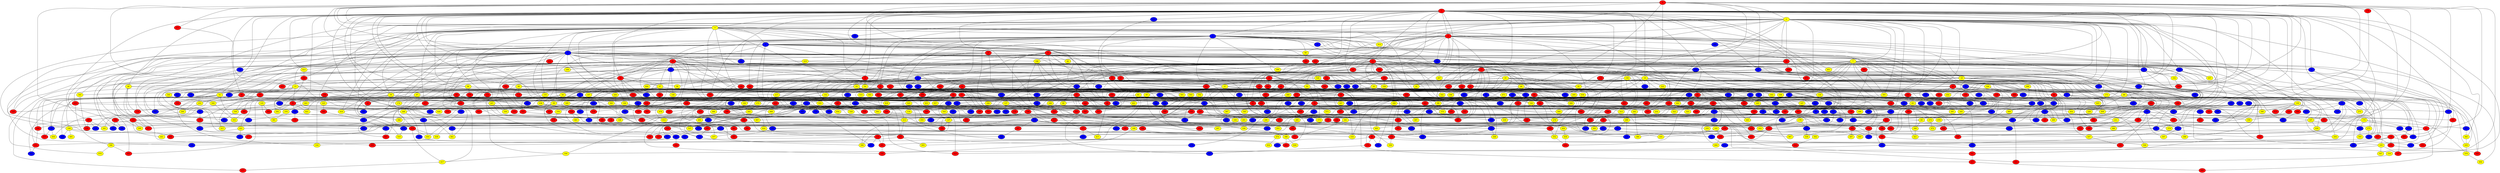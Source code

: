graph {
0 [style = filled fillcolor = red];
1 [style = filled fillcolor = red];
2 [style = filled fillcolor = yellow];
3 [style = filled fillcolor = yellow];
4 [style = filled fillcolor = blue];
5 [style = filled fillcolor = blue];
6 [style = filled fillcolor = red];
7 [style = filled fillcolor = yellow];
8 [style = filled fillcolor = blue];
9 [style = filled fillcolor = red];
10 [style = filled fillcolor = red];
11 [style = filled fillcolor = red];
12 [style = filled fillcolor = red];
13 [style = filled fillcolor = red];
14 [style = filled fillcolor = blue];
15 [style = filled fillcolor = yellow];
16 [style = filled fillcolor = yellow];
17 [style = filled fillcolor = red];
18 [style = filled fillcolor = yellow];
19 [style = filled fillcolor = blue];
20 [style = filled fillcolor = red];
21 [style = filled fillcolor = yellow];
22 [style = filled fillcolor = yellow];
23 [style = filled fillcolor = yellow];
24 [style = filled fillcolor = blue];
25 [style = filled fillcolor = blue];
26 [style = filled fillcolor = red];
27 [style = filled fillcolor = yellow];
28 [style = filled fillcolor = blue];
29 [style = filled fillcolor = red];
30 [style = filled fillcolor = blue];
31 [style = filled fillcolor = yellow];
32 [style = filled fillcolor = red];
33 [style = filled fillcolor = red];
34 [style = filled fillcolor = blue];
35 [style = filled fillcolor = yellow];
36 [style = filled fillcolor = yellow];
37 [style = filled fillcolor = yellow];
38 [style = filled fillcolor = red];
39 [style = filled fillcolor = red];
40 [style = filled fillcolor = yellow];
41 [style = filled fillcolor = blue];
42 [style = filled fillcolor = red];
43 [style = filled fillcolor = red];
44 [style = filled fillcolor = yellow];
45 [style = filled fillcolor = red];
46 [style = filled fillcolor = yellow];
47 [style = filled fillcolor = yellow];
48 [style = filled fillcolor = yellow];
49 [style = filled fillcolor = red];
50 [style = filled fillcolor = red];
51 [style = filled fillcolor = red];
52 [style = filled fillcolor = yellow];
53 [style = filled fillcolor = yellow];
54 [style = filled fillcolor = yellow];
55 [style = filled fillcolor = red];
56 [style = filled fillcolor = red];
57 [style = filled fillcolor = red];
58 [style = filled fillcolor = yellow];
59 [style = filled fillcolor = yellow];
60 [style = filled fillcolor = red];
61 [style = filled fillcolor = blue];
62 [style = filled fillcolor = blue];
63 [style = filled fillcolor = yellow];
64 [style = filled fillcolor = blue];
65 [style = filled fillcolor = red];
66 [style = filled fillcolor = yellow];
67 [style = filled fillcolor = blue];
68 [style = filled fillcolor = blue];
69 [style = filled fillcolor = blue];
70 [style = filled fillcolor = red];
71 [style = filled fillcolor = blue];
72 [style = filled fillcolor = blue];
73 [style = filled fillcolor = blue];
74 [style = filled fillcolor = blue];
75 [style = filled fillcolor = red];
76 [style = filled fillcolor = blue];
77 [style = filled fillcolor = red];
78 [style = filled fillcolor = red];
79 [style = filled fillcolor = blue];
80 [style = filled fillcolor = blue];
81 [style = filled fillcolor = yellow];
82 [style = filled fillcolor = blue];
83 [style = filled fillcolor = yellow];
84 [style = filled fillcolor = red];
85 [style = filled fillcolor = red];
86 [style = filled fillcolor = red];
87 [style = filled fillcolor = red];
88 [style = filled fillcolor = red];
89 [style = filled fillcolor = yellow];
90 [style = filled fillcolor = yellow];
91 [style = filled fillcolor = red];
92 [style = filled fillcolor = red];
93 [style = filled fillcolor = blue];
94 [style = filled fillcolor = blue];
95 [style = filled fillcolor = blue];
96 [style = filled fillcolor = yellow];
97 [style = filled fillcolor = yellow];
98 [style = filled fillcolor = yellow];
99 [style = filled fillcolor = yellow];
100 [style = filled fillcolor = blue];
101 [style = filled fillcolor = blue];
102 [style = filled fillcolor = red];
103 [style = filled fillcolor = blue];
104 [style = filled fillcolor = red];
105 [style = filled fillcolor = yellow];
106 [style = filled fillcolor = yellow];
107 [style = filled fillcolor = blue];
108 [style = filled fillcolor = red];
109 [style = filled fillcolor = blue];
110 [style = filled fillcolor = blue];
111 [style = filled fillcolor = blue];
112 [style = filled fillcolor = red];
113 [style = filled fillcolor = red];
114 [style = filled fillcolor = red];
115 [style = filled fillcolor = red];
116 [style = filled fillcolor = blue];
117 [style = filled fillcolor = blue];
118 [style = filled fillcolor = red];
119 [style = filled fillcolor = yellow];
120 [style = filled fillcolor = red];
121 [style = filled fillcolor = blue];
122 [style = filled fillcolor = blue];
123 [style = filled fillcolor = red];
124 [style = filled fillcolor = yellow];
125 [style = filled fillcolor = yellow];
126 [style = filled fillcolor = blue];
127 [style = filled fillcolor = yellow];
128 [style = filled fillcolor = blue];
129 [style = filled fillcolor = blue];
130 [style = filled fillcolor = yellow];
131 [style = filled fillcolor = blue];
132 [style = filled fillcolor = blue];
133 [style = filled fillcolor = red];
134 [style = filled fillcolor = blue];
135 [style = filled fillcolor = blue];
136 [style = filled fillcolor = red];
137 [style = filled fillcolor = yellow];
138 [style = filled fillcolor = red];
139 [style = filled fillcolor = red];
140 [style = filled fillcolor = yellow];
141 [style = filled fillcolor = red];
142 [style = filled fillcolor = yellow];
143 [style = filled fillcolor = blue];
144 [style = filled fillcolor = blue];
145 [style = filled fillcolor = blue];
146 [style = filled fillcolor = red];
147 [style = filled fillcolor = yellow];
148 [style = filled fillcolor = yellow];
149 [style = filled fillcolor = yellow];
150 [style = filled fillcolor = blue];
151 [style = filled fillcolor = blue];
152 [style = filled fillcolor = yellow];
153 [style = filled fillcolor = red];
154 [style = filled fillcolor = red];
155 [style = filled fillcolor = yellow];
156 [style = filled fillcolor = red];
157 [style = filled fillcolor = red];
158 [style = filled fillcolor = yellow];
159 [style = filled fillcolor = blue];
160 [style = filled fillcolor = red];
161 [style = filled fillcolor = red];
162 [style = filled fillcolor = blue];
163 [style = filled fillcolor = red];
164 [style = filled fillcolor = yellow];
165 [style = filled fillcolor = yellow];
166 [style = filled fillcolor = red];
167 [style = filled fillcolor = red];
168 [style = filled fillcolor = red];
169 [style = filled fillcolor = yellow];
170 [style = filled fillcolor = red];
171 [style = filled fillcolor = yellow];
172 [style = filled fillcolor = yellow];
173 [style = filled fillcolor = yellow];
174 [style = filled fillcolor = yellow];
175 [style = filled fillcolor = blue];
176 [style = filled fillcolor = red];
177 [style = filled fillcolor = red];
178 [style = filled fillcolor = red];
179 [style = filled fillcolor = yellow];
180 [style = filled fillcolor = red];
181 [style = filled fillcolor = red];
182 [style = filled fillcolor = blue];
183 [style = filled fillcolor = blue];
184 [style = filled fillcolor = yellow];
185 [style = filled fillcolor = red];
186 [style = filled fillcolor = yellow];
187 [style = filled fillcolor = yellow];
188 [style = filled fillcolor = red];
189 [style = filled fillcolor = red];
190 [style = filled fillcolor = blue];
191 [style = filled fillcolor = blue];
192 [style = filled fillcolor = yellow];
193 [style = filled fillcolor = yellow];
194 [style = filled fillcolor = blue];
195 [style = filled fillcolor = blue];
196 [style = filled fillcolor = red];
197 [style = filled fillcolor = yellow];
198 [style = filled fillcolor = red];
199 [style = filled fillcolor = blue];
200 [style = filled fillcolor = red];
201 [style = filled fillcolor = red];
202 [style = filled fillcolor = yellow];
203 [style = filled fillcolor = red];
204 [style = filled fillcolor = blue];
205 [style = filled fillcolor = yellow];
206 [style = filled fillcolor = blue];
207 [style = filled fillcolor = yellow];
208 [style = filled fillcolor = red];
209 [style = filled fillcolor = red];
210 [style = filled fillcolor = blue];
211 [style = filled fillcolor = yellow];
212 [style = filled fillcolor = yellow];
213 [style = filled fillcolor = blue];
214 [style = filled fillcolor = red];
215 [style = filled fillcolor = red];
216 [style = filled fillcolor = blue];
217 [style = filled fillcolor = yellow];
218 [style = filled fillcolor = red];
219 [style = filled fillcolor = blue];
220 [style = filled fillcolor = blue];
221 [style = filled fillcolor = yellow];
222 [style = filled fillcolor = red];
223 [style = filled fillcolor = blue];
224 [style = filled fillcolor = red];
225 [style = filled fillcolor = blue];
226 [style = filled fillcolor = red];
227 [style = filled fillcolor = blue];
228 [style = filled fillcolor = yellow];
229 [style = filled fillcolor = red];
230 [style = filled fillcolor = red];
231 [style = filled fillcolor = red];
232 [style = filled fillcolor = yellow];
233 [style = filled fillcolor = blue];
234 [style = filled fillcolor = red];
235 [style = filled fillcolor = red];
236 [style = filled fillcolor = yellow];
237 [style = filled fillcolor = red];
238 [style = filled fillcolor = yellow];
239 [style = filled fillcolor = red];
240 [style = filled fillcolor = blue];
241 [style = filled fillcolor = blue];
242 [style = filled fillcolor = yellow];
243 [style = filled fillcolor = yellow];
244 [style = filled fillcolor = blue];
245 [style = filled fillcolor = yellow];
246 [style = filled fillcolor = yellow];
247 [style = filled fillcolor = blue];
248 [style = filled fillcolor = red];
249 [style = filled fillcolor = red];
250 [style = filled fillcolor = yellow];
251 [style = filled fillcolor = red];
252 [style = filled fillcolor = red];
253 [style = filled fillcolor = yellow];
254 [style = filled fillcolor = yellow];
255 [style = filled fillcolor = blue];
256 [style = filled fillcolor = red];
257 [style = filled fillcolor = red];
258 [style = filled fillcolor = blue];
259 [style = filled fillcolor = blue];
260 [style = filled fillcolor = yellow];
261 [style = filled fillcolor = red];
262 [style = filled fillcolor = red];
263 [style = filled fillcolor = yellow];
264 [style = filled fillcolor = yellow];
265 [style = filled fillcolor = red];
266 [style = filled fillcolor = yellow];
267 [style = filled fillcolor = yellow];
268 [style = filled fillcolor = red];
269 [style = filled fillcolor = red];
270 [style = filled fillcolor = red];
271 [style = filled fillcolor = red];
272 [style = filled fillcolor = yellow];
273 [style = filled fillcolor = yellow];
274 [style = filled fillcolor = yellow];
275 [style = filled fillcolor = yellow];
276 [style = filled fillcolor = red];
277 [style = filled fillcolor = red];
278 [style = filled fillcolor = red];
279 [style = filled fillcolor = yellow];
280 [style = filled fillcolor = yellow];
281 [style = filled fillcolor = red];
282 [style = filled fillcolor = yellow];
283 [style = filled fillcolor = blue];
284 [style = filled fillcolor = blue];
285 [style = filled fillcolor = yellow];
286 [style = filled fillcolor = red];
287 [style = filled fillcolor = red];
288 [style = filled fillcolor = yellow];
289 [style = filled fillcolor = yellow];
290 [style = filled fillcolor = blue];
291 [style = filled fillcolor = yellow];
292 [style = filled fillcolor = yellow];
293 [style = filled fillcolor = blue];
294 [style = filled fillcolor = red];
295 [style = filled fillcolor = red];
296 [style = filled fillcolor = yellow];
297 [style = filled fillcolor = yellow];
298 [style = filled fillcolor = red];
299 [style = filled fillcolor = red];
300 [style = filled fillcolor = red];
301 [style = filled fillcolor = yellow];
302 [style = filled fillcolor = red];
303 [style = filled fillcolor = yellow];
304 [style = filled fillcolor = red];
305 [style = filled fillcolor = red];
306 [style = filled fillcolor = yellow];
307 [style = filled fillcolor = blue];
308 [style = filled fillcolor = yellow];
309 [style = filled fillcolor = blue];
310 [style = filled fillcolor = blue];
311 [style = filled fillcolor = blue];
312 [style = filled fillcolor = blue];
313 [style = filled fillcolor = yellow];
314 [style = filled fillcolor = blue];
315 [style = filled fillcolor = red];
316 [style = filled fillcolor = yellow];
317 [style = filled fillcolor = yellow];
318 [style = filled fillcolor = red];
319 [style = filled fillcolor = blue];
320 [style = filled fillcolor = red];
321 [style = filled fillcolor = blue];
322 [style = filled fillcolor = red];
323 [style = filled fillcolor = yellow];
324 [style = filled fillcolor = blue];
325 [style = filled fillcolor = yellow];
326 [style = filled fillcolor = red];
327 [style = filled fillcolor = red];
328 [style = filled fillcolor = red];
329 [style = filled fillcolor = red];
330 [style = filled fillcolor = yellow];
331 [style = filled fillcolor = red];
332 [style = filled fillcolor = yellow];
333 [style = filled fillcolor = yellow];
334 [style = filled fillcolor = red];
335 [style = filled fillcolor = yellow];
336 [style = filled fillcolor = yellow];
337 [style = filled fillcolor = red];
338 [style = filled fillcolor = red];
339 [style = filled fillcolor = blue];
340 [style = filled fillcolor = red];
341 [style = filled fillcolor = yellow];
342 [style = filled fillcolor = yellow];
343 [style = filled fillcolor = red];
344 [style = filled fillcolor = red];
345 [style = filled fillcolor = yellow];
346 [style = filled fillcolor = red];
347 [style = filled fillcolor = blue];
348 [style = filled fillcolor = yellow];
349 [style = filled fillcolor = red];
350 [style = filled fillcolor = red];
351 [style = filled fillcolor = blue];
352 [style = filled fillcolor = yellow];
353 [style = filled fillcolor = blue];
354 [style = filled fillcolor = red];
355 [style = filled fillcolor = blue];
356 [style = filled fillcolor = blue];
357 [style = filled fillcolor = yellow];
358 [style = filled fillcolor = yellow];
359 [style = filled fillcolor = yellow];
360 [style = filled fillcolor = yellow];
361 [style = filled fillcolor = yellow];
362 [style = filled fillcolor = red];
363 [style = filled fillcolor = blue];
364 [style = filled fillcolor = red];
365 [style = filled fillcolor = yellow];
366 [style = filled fillcolor = red];
367 [style = filled fillcolor = yellow];
368 [style = filled fillcolor = yellow];
369 [style = filled fillcolor = red];
370 [style = filled fillcolor = red];
371 [style = filled fillcolor = red];
372 [style = filled fillcolor = yellow];
373 [style = filled fillcolor = blue];
374 [style = filled fillcolor = red];
375 [style = filled fillcolor = red];
376 [style = filled fillcolor = yellow];
377 [style = filled fillcolor = red];
378 [style = filled fillcolor = yellow];
379 [style = filled fillcolor = red];
380 [style = filled fillcolor = yellow];
381 [style = filled fillcolor = yellow];
382 [style = filled fillcolor = red];
383 [style = filled fillcolor = yellow];
384 [style = filled fillcolor = red];
385 [style = filled fillcolor = red];
386 [style = filled fillcolor = yellow];
387 [style = filled fillcolor = red];
388 [style = filled fillcolor = red];
389 [style = filled fillcolor = blue];
390 [style = filled fillcolor = yellow];
391 [style = filled fillcolor = red];
392 [style = filled fillcolor = blue];
393 [style = filled fillcolor = red];
394 [style = filled fillcolor = yellow];
395 [style = filled fillcolor = blue];
396 [style = filled fillcolor = yellow];
397 [style = filled fillcolor = yellow];
398 [style = filled fillcolor = yellow];
399 [style = filled fillcolor = red];
400 [style = filled fillcolor = blue];
401 [style = filled fillcolor = blue];
402 [style = filled fillcolor = yellow];
403 [style = filled fillcolor = blue];
404 [style = filled fillcolor = yellow];
405 [style = filled fillcolor = blue];
406 [style = filled fillcolor = blue];
407 [style = filled fillcolor = blue];
408 [style = filled fillcolor = red];
409 [style = filled fillcolor = red];
410 [style = filled fillcolor = red];
411 [style = filled fillcolor = red];
412 [style = filled fillcolor = blue];
413 [style = filled fillcolor = yellow];
414 [style = filled fillcolor = blue];
415 [style = filled fillcolor = red];
416 [style = filled fillcolor = yellow];
417 [style = filled fillcolor = yellow];
418 [style = filled fillcolor = red];
419 [style = filled fillcolor = yellow];
420 [style = filled fillcolor = red];
421 [style = filled fillcolor = yellow];
422 [style = filled fillcolor = yellow];
423 [style = filled fillcolor = blue];
424 [style = filled fillcolor = blue];
425 [style = filled fillcolor = blue];
426 [style = filled fillcolor = yellow];
427 [style = filled fillcolor = blue];
428 [style = filled fillcolor = blue];
429 [style = filled fillcolor = red];
430 [style = filled fillcolor = yellow];
431 [style = filled fillcolor = yellow];
432 [style = filled fillcolor = yellow];
433 [style = filled fillcolor = red];
434 [style = filled fillcolor = red];
435 [style = filled fillcolor = yellow];
436 [style = filled fillcolor = yellow];
437 [style = filled fillcolor = yellow];
438 [style = filled fillcolor = red];
439 [style = filled fillcolor = yellow];
440 [style = filled fillcolor = blue];
441 [style = filled fillcolor = yellow];
442 [style = filled fillcolor = blue];
443 [style = filled fillcolor = blue];
444 [style = filled fillcolor = blue];
445 [style = filled fillcolor = blue];
446 [style = filled fillcolor = red];
447 [style = filled fillcolor = yellow];
448 [style = filled fillcolor = yellow];
449 [style = filled fillcolor = red];
450 [style = filled fillcolor = yellow];
451 [style = filled fillcolor = blue];
452 [style = filled fillcolor = red];
453 [style = filled fillcolor = red];
454 [style = filled fillcolor = yellow];
455 [style = filled fillcolor = red];
456 [style = filled fillcolor = blue];
457 [style = filled fillcolor = yellow];
458 [style = filled fillcolor = blue];
459 [style = filled fillcolor = red];
460 [style = filled fillcolor = blue];
461 [style = filled fillcolor = red];
462 [style = filled fillcolor = blue];
463 [style = filled fillcolor = red];
464 [style = filled fillcolor = blue];
465 [style = filled fillcolor = red];
466 [style = filled fillcolor = blue];
467 [style = filled fillcolor = yellow];
468 [style = filled fillcolor = red];
469 [style = filled fillcolor = blue];
470 [style = filled fillcolor = blue];
471 [style = filled fillcolor = yellow];
472 [style = filled fillcolor = yellow];
473 [style = filled fillcolor = blue];
474 [style = filled fillcolor = yellow];
475 [style = filled fillcolor = blue];
476 [style = filled fillcolor = yellow];
477 [style = filled fillcolor = yellow];
478 [style = filled fillcolor = yellow];
479 [style = filled fillcolor = blue];
480 [style = filled fillcolor = yellow];
481 [style = filled fillcolor = blue];
482 [style = filled fillcolor = red];
483 [style = filled fillcolor = red];
484 [style = filled fillcolor = red];
485 [style = filled fillcolor = red];
486 [style = filled fillcolor = yellow];
487 [style = filled fillcolor = yellow];
488 [style = filled fillcolor = blue];
489 [style = filled fillcolor = red];
490 [style = filled fillcolor = yellow];
491 [style = filled fillcolor = yellow];
492 [style = filled fillcolor = blue];
493 [style = filled fillcolor = yellow];
494 [style = filled fillcolor = blue];
495 [style = filled fillcolor = yellow];
496 [style = filled fillcolor = blue];
497 [style = filled fillcolor = red];
498 [style = filled fillcolor = blue];
499 [style = filled fillcolor = blue];
500 [style = filled fillcolor = yellow];
501 [style = filled fillcolor = yellow];
502 [style = filled fillcolor = yellow];
503 [style = filled fillcolor = yellow];
504 [style = filled fillcolor = yellow];
505 [style = filled fillcolor = red];
506 [style = filled fillcolor = yellow];
507 [style = filled fillcolor = yellow];
508 [style = filled fillcolor = blue];
509 [style = filled fillcolor = red];
510 [style = filled fillcolor = yellow];
511 [style = filled fillcolor = blue];
512 [style = filled fillcolor = blue];
513 [style = filled fillcolor = blue];
514 [style = filled fillcolor = blue];
515 [style = filled fillcolor = yellow];
516 [style = filled fillcolor = yellow];
517 [style = filled fillcolor = red];
518 [style = filled fillcolor = blue];
519 [style = filled fillcolor = red];
520 [style = filled fillcolor = red];
521 [style = filled fillcolor = blue];
522 [style = filled fillcolor = yellow];
523 [style = filled fillcolor = yellow];
524 [style = filled fillcolor = blue];
525 [style = filled fillcolor = yellow];
526 [style = filled fillcolor = red];
527 [style = filled fillcolor = yellow];
528 [style = filled fillcolor = yellow];
529 [style = filled fillcolor = yellow];
530 [style = filled fillcolor = blue];
531 [style = filled fillcolor = red];
532 [style = filled fillcolor = red];
533 [style = filled fillcolor = red];
534 [style = filled fillcolor = yellow];
535 [style = filled fillcolor = blue];
536 [style = filled fillcolor = yellow];
537 [style = filled fillcolor = red];
538 [style = filled fillcolor = red];
539 [style = filled fillcolor = yellow];
540 [style = filled fillcolor = blue];
541 [style = filled fillcolor = red];
542 [style = filled fillcolor = red];
543 [style = filled fillcolor = yellow];
544 [style = filled fillcolor = blue];
545 [style = filled fillcolor = red];
546 [style = filled fillcolor = blue];
547 [style = filled fillcolor = yellow];
548 [style = filled fillcolor = yellow];
549 [style = filled fillcolor = blue];
550 [style = filled fillcolor = red];
551 [style = filled fillcolor = blue];
552 [style = filled fillcolor = yellow];
553 [style = filled fillcolor = yellow];
554 [style = filled fillcolor = blue];
555 [style = filled fillcolor = yellow];
556 [style = filled fillcolor = yellow];
557 [style = filled fillcolor = yellow];
558 [style = filled fillcolor = red];
559 [style = filled fillcolor = yellow];
560 [style = filled fillcolor = blue];
561 [style = filled fillcolor = blue];
562 [style = filled fillcolor = blue];
563 [style = filled fillcolor = blue];
564 [style = filled fillcolor = blue];
565 [style = filled fillcolor = red];
566 [style = filled fillcolor = yellow];
567 [style = filled fillcolor = red];
568 [style = filled fillcolor = blue];
569 [style = filled fillcolor = red];
570 [style = filled fillcolor = blue];
571 [style = filled fillcolor = yellow];
572 [style = filled fillcolor = red];
573 [style = filled fillcolor = red];
574 [style = filled fillcolor = blue];
575 [style = filled fillcolor = yellow];
576 [style = filled fillcolor = red];
577 [style = filled fillcolor = red];
578 [style = filled fillcolor = blue];
579 [style = filled fillcolor = red];
580 [style = filled fillcolor = blue];
581 [style = filled fillcolor = blue];
582 [style = filled fillcolor = red];
583 [style = filled fillcolor = yellow];
584 [style = filled fillcolor = blue];
585 [style = filled fillcolor = yellow];
586 [style = filled fillcolor = yellow];
587 [style = filled fillcolor = blue];
588 [style = filled fillcolor = red];
589 [style = filled fillcolor = yellow];
590 [style = filled fillcolor = yellow];
591 [style = filled fillcolor = blue];
592 [style = filled fillcolor = red];
593 [style = filled fillcolor = blue];
594 [style = filled fillcolor = blue];
595 [style = filled fillcolor = yellow];
596 [style = filled fillcolor = blue];
597 [style = filled fillcolor = blue];
598 [style = filled fillcolor = red];
599 [style = filled fillcolor = blue];
600 [style = filled fillcolor = blue];
601 [style = filled fillcolor = yellow];
602 [style = filled fillcolor = red];
603 [style = filled fillcolor = blue];
604 [style = filled fillcolor = yellow];
605 [style = filled fillcolor = yellow];
606 [style = filled fillcolor = red];
607 [style = filled fillcolor = blue];
608 [style = filled fillcolor = red];
609 [style = filled fillcolor = yellow];
610 [style = filled fillcolor = red];
611 [style = filled fillcolor = red];
612 [style = filled fillcolor = yellow];
613 [style = filled fillcolor = blue];
614 [style = filled fillcolor = yellow];
615 [style = filled fillcolor = red];
616 [style = filled fillcolor = blue];
617 [style = filled fillcolor = yellow];
618 [style = filled fillcolor = yellow];
619 [style = filled fillcolor = blue];
620 [style = filled fillcolor = red];
621 [style = filled fillcolor = yellow];
622 [style = filled fillcolor = blue];
623 [style = filled fillcolor = red];
624 [style = filled fillcolor = yellow];
625 [style = filled fillcolor = yellow];
626 [style = filled fillcolor = yellow];
627 [style = filled fillcolor = red];
628 [style = filled fillcolor = yellow];
629 [style = filled fillcolor = blue];
630 [style = filled fillcolor = blue];
631 [style = filled fillcolor = yellow];
632 [style = filled fillcolor = yellow];
633 [style = filled fillcolor = red];
634 [style = filled fillcolor = yellow];
635 [style = filled fillcolor = blue];
636 [style = filled fillcolor = blue];
637 [style = filled fillcolor = red];
638 [style = filled fillcolor = yellow];
639 [style = filled fillcolor = blue];
640 [style = filled fillcolor = red];
641 [style = filled fillcolor = yellow];
642 [style = filled fillcolor = red];
643 [style = filled fillcolor = red];
644 [style = filled fillcolor = yellow];
645 [style = filled fillcolor = yellow];
646 [style = filled fillcolor = red];
647 [style = filled fillcolor = red];
648 [style = filled fillcolor = red];
649 [style = filled fillcolor = red];
650 [style = filled fillcolor = yellow];
651 [style = filled fillcolor = yellow];
652 [style = filled fillcolor = blue];
653 [style = filled fillcolor = blue];
654 [style = filled fillcolor = yellow];
655 [style = filled fillcolor = yellow];
656 [style = filled fillcolor = yellow];
657 [style = filled fillcolor = blue];
658 [style = filled fillcolor = red];
659 [style = filled fillcolor = red];
660 [style = filled fillcolor = blue];
661 [style = filled fillcolor = yellow];
662 [style = filled fillcolor = red];
663 [style = filled fillcolor = red];
664 [style = filled fillcolor = red];
665 [style = filled fillcolor = blue];
666 [style = filled fillcolor = yellow];
667 [style = filled fillcolor = red];
668 [style = filled fillcolor = red];
669 [style = filled fillcolor = blue];
670 [style = filled fillcolor = red];
671 [style = filled fillcolor = red];
672 [style = filled fillcolor = blue];
673 [style = filled fillcolor = red];
674 [style = filled fillcolor = yellow];
675 [style = filled fillcolor = blue];
676 [style = filled fillcolor = blue];
677 [style = filled fillcolor = red];
678 [style = filled fillcolor = yellow];
679 [style = filled fillcolor = blue];
680 [style = filled fillcolor = red];
681 [style = filled fillcolor = yellow];
682 [style = filled fillcolor = blue];
683 [style = filled fillcolor = red];
684 [style = filled fillcolor = blue];
685 [style = filled fillcolor = blue];
686 [style = filled fillcolor = blue];
687 [style = filled fillcolor = yellow];
688 [style = filled fillcolor = red];
689 [style = filled fillcolor = red];
690 [style = filled fillcolor = blue];
691 [style = filled fillcolor = red];
692 [style = filled fillcolor = red];
693 [style = filled fillcolor = blue];
694 [style = filled fillcolor = yellow];
695 [style = filled fillcolor = red];
696 [style = filled fillcolor = blue];
0 -- 14;
0 -- 15;
0 -- 35;
0 -- 46;
0 -- 80;
0 -- 88;
0 -- 91;
0 -- 111;
0 -- 116;
0 -- 122;
0 -- 178;
0 -- 240;
0 -- 271;
0 -- 278;
0 -- 349;
0 -- 519;
0 -- 534;
0 -- 541;
0 -- 691;
1 -- 2;
1 -- 3;
1 -- 4;
1 -- 5;
1 -- 6;
1 -- 7;
1 -- 11;
1 -- 12;
1 -- 14;
1 -- 16;
1 -- 22;
1 -- 31;
1 -- 33;
1 -- 34;
1 -- 36;
1 -- 37;
0 -- 12;
0 -- 3;
0 -- 2;
0 -- 1;
1 -- 48;
1 -- 52;
1 -- 56;
1 -- 60;
1 -- 62;
1 -- 63;
1 -- 66;
1 -- 79;
1 -- 99;
1 -- 118;
1 -- 126;
1 -- 128;
1 -- 132;
1 -- 133;
1 -- 136;
1 -- 156;
1 -- 162;
1 -- 187;
1 -- 192;
1 -- 229;
1 -- 238;
1 -- 242;
1 -- 287;
1 -- 290;
1 -- 337;
1 -- 362;
1 -- 365;
1 -- 366;
1 -- 369;
1 -- 379;
1 -- 391;
1 -- 401;
1 -- 412;
1 -- 413;
1 -- 423;
1 -- 437;
1 -- 511;
1 -- 637;
1 -- 647;
2 -- 3;
2 -- 4;
2 -- 6;
2 -- 7;
2 -- 10;
2 -- 18;
2 -- 24;
2 -- 51;
2 -- 66;
2 -- 68;
2 -- 79;
2 -- 98;
2 -- 101;
2 -- 112;
2 -- 153;
2 -- 167;
2 -- 171;
2 -- 174;
2 -- 176;
2 -- 183;
2 -- 189;
2 -- 225;
2 -- 245;
2 -- 265;
2 -- 294;
2 -- 301;
2 -- 302;
2 -- 356;
2 -- 402;
2 -- 410;
2 -- 481;
2 -- 502;
2 -- 587;
2 -- 604;
2 -- 661;
2 -- 683;
2 -- 690;
3 -- 4;
3 -- 5;
3 -- 6;
3 -- 8;
3 -- 9;
3 -- 13;
3 -- 23;
3 -- 55;
3 -- 59;
3 -- 87;
3 -- 89;
3 -- 96;
3 -- 113;
3 -- 114;
3 -- 149;
3 -- 164;
3 -- 244;
3 -- 250;
3 -- 273;
3 -- 277;
3 -- 361;
3 -- 407;
3 -- 416;
3 -- 452;
3 -- 518;
3 -- 526;
3 -- 613;
3 -- 620;
3 -- 690;
4 -- 5;
4 -- 8;
4 -- 11;
4 -- 17;
4 -- 19;
4 -- 25;
4 -- 27;
4 -- 55;
4 -- 75;
4 -- 85;
4 -- 92;
4 -- 98;
4 -- 104;
4 -- 194;
4 -- 211;
4 -- 223;
4 -- 266;
4 -- 270;
4 -- 286;
4 -- 345;
4 -- 351;
4 -- 420;
4 -- 447;
4 -- 471;
4 -- 612;
4 -- 652;
4 -- 660;
5 -- 7;
5 -- 15;
5 -- 25;
5 -- 26;
5 -- 28;
5 -- 29;
5 -- 46;
5 -- 55;
5 -- 108;
5 -- 113;
5 -- 135;
5 -- 144;
5 -- 186;
5 -- 200;
5 -- 227;
5 -- 237;
5 -- 264;
5 -- 276;
5 -- 280;
5 -- 295;
5 -- 300;
5 -- 342;
5 -- 359;
5 -- 375;
5 -- 402;
5 -- 414;
5 -- 415;
5 -- 419;
5 -- 451;
5 -- 464;
5 -- 492;
5 -- 526;
5 -- 549;
5 -- 593;
5 -- 652;
5 -- 684;
6 -- 8;
6 -- 9;
6 -- 18;
6 -- 24;
6 -- 28;
6 -- 30;
6 -- 33;
6 -- 117;
6 -- 130;
6 -- 144;
6 -- 186;
6 -- 219;
6 -- 239;
6 -- 361;
6 -- 418;
6 -- 457;
6 -- 466;
6 -- 473;
6 -- 505;
6 -- 555;
6 -- 611;
6 -- 612;
6 -- 633;
7 -- 14;
7 -- 17;
7 -- 36;
7 -- 62;
7 -- 65;
7 -- 71;
7 -- 94;
7 -- 290;
7 -- 301;
7 -- 400;
7 -- 483;
7 -- 548;
7 -- 551;
7 -- 582;
7 -- 606;
7 -- 651;
7 -- 670;
7 -- 694;
8 -- 9;
8 -- 26;
8 -- 27;
8 -- 32;
8 -- 36;
8 -- 45;
8 -- 52;
8 -- 93;
8 -- 98;
8 -- 115;
8 -- 117;
8 -- 155;
8 -- 312;
8 -- 449;
8 -- 558;
8 -- 579;
8 -- 643;
8 -- 657;
9 -- 10;
9 -- 25;
9 -- 34;
9 -- 40;
9 -- 51;
9 -- 82;
9 -- 102;
9 -- 124;
9 -- 186;
9 -- 259;
9 -- 367;
9 -- 672;
10 -- 13;
10 -- 49;
10 -- 122;
10 -- 308;
10 -- 309;
10 -- 326;
10 -- 416;
10 -- 561;
10 -- 564;
10 -- 575;
10 -- 658;
11 -- 13;
11 -- 15;
11 -- 17;
11 -- 18;
11 -- 22;
11 -- 31;
11 -- 34;
11 -- 58;
11 -- 61;
11 -- 62;
11 -- 71;
11 -- 74;
11 -- 76;
11 -- 79;
11 -- 86;
11 -- 88;
11 -- 89;
11 -- 90;
11 -- 112;
11 -- 119;
11 -- 152;
11 -- 159;
11 -- 166;
11 -- 175;
11 -- 180;
11 -- 184;
11 -- 190;
11 -- 191;
11 -- 212;
11 -- 217;
11 -- 225;
11 -- 248;
11 -- 350;
11 -- 353;
11 -- 398;
11 -- 400;
11 -- 435;
11 -- 543;
11 -- 556;
11 -- 562;
11 -- 637;
11 -- 640;
12 -- 54;
12 -- 94;
12 -- 143;
12 -- 177;
12 -- 562;
12 -- 565;
13 -- 16;
13 -- 43;
13 -- 53;
13 -- 64;
13 -- 103;
13 -- 107;
13 -- 684;
14 -- 29;
14 -- 71;
14 -- 95;
14 -- 133;
14 -- 134;
14 -- 181;
14 -- 196;
14 -- 234;
14 -- 426;
14 -- 545;
14 -- 574;
15 -- 42;
15 -- 50;
15 -- 52;
15 -- 56;
15 -- 121;
15 -- 311;
15 -- 376;
15 -- 394;
15 -- 481;
15 -- 656;
16 -- 27;
16 -- 49;
16 -- 80;
16 -- 100;
16 -- 120;
16 -- 165;
16 -- 175;
16 -- 233;
16 -- 238;
16 -- 249;
16 -- 430;
16 -- 454;
16 -- 523;
16 -- 665;
17 -- 21;
17 -- 22;
17 -- 137;
17 -- 145;
17 -- 188;
17 -- 219;
17 -- 288;
17 -- 306;
17 -- 355;
17 -- 410;
17 -- 447;
17 -- 458;
17 -- 504;
17 -- 519;
17 -- 636;
17 -- 670;
18 -- 31;
18 -- 69;
18 -- 92;
18 -- 228;
18 -- 255;
18 -- 261;
18 -- 366;
18 -- 494;
18 -- 551;
18 -- 678;
19 -- 665;
20 -- 24;
20 -- 26;
20 -- 41;
20 -- 66;
20 -- 103;
20 -- 215;
20 -- 419;
20 -- 436;
20 -- 633;
21 -- 23;
21 -- 32;
21 -- 46;
21 -- 83;
21 -- 123;
21 -- 146;
21 -- 190;
21 -- 204;
21 -- 218;
21 -- 235;
21 -- 268;
21 -- 278;
21 -- 283;
21 -- 329;
21 -- 335;
21 -- 448;
21 -- 459;
21 -- 511;
21 -- 580;
21 -- 607;
22 -- 38;
22 -- 39;
22 -- 56;
22 -- 86;
22 -- 87;
22 -- 127;
22 -- 140;
22 -- 142;
22 -- 160;
22 -- 171;
22 -- 195;
22 -- 206;
22 -- 211;
22 -- 215;
22 -- 274;
22 -- 368;
22 -- 425;
22 -- 446;
22 -- 468;
23 -- 39;
23 -- 161;
23 -- 251;
23 -- 298;
23 -- 303;
23 -- 348;
23 -- 662;
24 -- 187;
24 -- 347;
24 -- 405;
24 -- 449;
24 -- 454;
24 -- 608;
25 -- 30;
25 -- 53;
25 -- 67;
25 -- 116;
25 -- 152;
25 -- 239;
25 -- 241;
25 -- 312;
25 -- 346;
25 -- 389;
25 -- 410;
25 -- 619;
25 -- 641;
26 -- 28;
26 -- 30;
26 -- 37;
26 -- 44;
26 -- 47;
26 -- 50;
26 -- 57;
26 -- 61;
26 -- 64;
26 -- 76;
26 -- 77;
26 -- 78;
26 -- 126;
26 -- 129;
26 -- 163;
26 -- 177;
26 -- 236;
26 -- 247;
26 -- 268;
26 -- 346;
26 -- 401;
26 -- 413;
26 -- 434;
26 -- 460;
26 -- 508;
26 -- 569;
26 -- 576;
26 -- 666;
26 -- 685;
27 -- 38;
27 -- 39;
27 -- 45;
27 -- 57;
27 -- 64;
27 -- 74;
27 -- 77;
27 -- 80;
27 -- 97;
27 -- 113;
27 -- 120;
27 -- 199;
27 -- 206;
27 -- 209;
27 -- 258;
27 -- 279;
27 -- 283;
27 -- 294;
27 -- 319;
27 -- 344;
27 -- 347;
27 -- 377;
27 -- 382;
27 -- 396;
27 -- 404;
27 -- 461;
27 -- 552;
27 -- 584;
27 -- 659;
27 -- 689;
28 -- 33;
28 -- 75;
28 -- 91;
28 -- 140;
28 -- 197;
28 -- 204;
28 -- 322;
28 -- 528;
28 -- 668;
28 -- 674;
29 -- 35;
29 -- 41;
29 -- 43;
29 -- 54;
29 -- 114;
29 -- 117;
29 -- 246;
29 -- 272;
29 -- 442;
29 -- 558;
29 -- 592;
29 -- 640;
29 -- 672;
30 -- 107;
30 -- 169;
30 -- 574;
30 -- 653;
31 -- 295;
32 -- 38;
32 -- 87;
32 -- 103;
32 -- 247;
32 -- 267;
32 -- 303;
32 -- 315;
32 -- 569;
32 -- 662;
33 -- 37;
33 -- 48;
33 -- 58;
33 -- 99;
33 -- 121;
33 -- 234;
33 -- 360;
33 -- 475;
33 -- 507;
33 -- 663;
34 -- 57;
34 -- 115;
34 -- 124;
34 -- 156;
34 -- 240;
34 -- 286;
34 -- 442;
34 -- 501;
34 -- 643;
35 -- 371;
35 -- 405;
36 -- 42;
36 -- 169;
36 -- 170;
36 -- 292;
36 -- 566;
36 -- 601;
36 -- 653;
37 -- 41;
37 -- 42;
37 -- 44;
37 -- 60;
37 -- 140;
37 -- 155;
37 -- 185;
37 -- 190;
37 -- 197;
37 -- 209;
37 -- 210;
37 -- 216;
37 -- 232;
37 -- 428;
38 -- 63;
38 -- 73;
38 -- 90;
38 -- 138;
38 -- 159;
38 -- 267;
38 -- 268;
38 -- 273;
38 -- 336;
38 -- 516;
38 -- 568;
39 -- 50;
39 -- 59;
39 -- 67;
39 -- 72;
39 -- 73;
39 -- 105;
39 -- 109;
39 -- 112;
39 -- 127;
39 -- 154;
39 -- 200;
39 -- 234;
39 -- 277;
39 -- 312;
39 -- 428;
39 -- 431;
39 -- 467;
39 -- 557;
39 -- 656;
41 -- 45;
41 -- 137;
41 -- 221;
41 -- 331;
41 -- 375;
41 -- 383;
41 -- 388;
41 -- 436;
41 -- 657;
42 -- 561;
43 -- 72;
43 -- 78;
43 -- 378;
43 -- 548;
43 -- 623;
44 -- 142;
44 -- 174;
44 -- 653;
45 -- 104;
45 -- 108;
45 -- 231;
45 -- 512;
45 -- 609;
45 -- 669;
46 -- 81;
46 -- 205;
46 -- 353;
46 -- 471;
46 -- 522;
46 -- 629;
46 -- 634;
47 -- 174;
47 -- 191;
47 -- 530;
48 -- 176;
48 -- 196;
48 -- 572;
48 -- 649;
49 -- 94;
49 -- 314;
49 -- 342;
49 -- 576;
49 -- 605;
50 -- 61;
50 -- 122;
50 -- 138;
50 -- 208;
50 -- 292;
50 -- 310;
50 -- 621;
50 -- 692;
51 -- 59;
51 -- 106;
51 -- 188;
51 -- 222;
51 -- 503;
52 -- 148;
52 -- 199;
52 -- 235;
52 -- 550;
52 -- 635;
52 -- 677;
53 -- 85;
53 -- 93;
53 -- 97;
53 -- 167;
53 -- 269;
54 -- 65;
54 -- 97;
54 -- 125;
54 -- 138;
54 -- 152;
54 -- 219;
54 -- 253;
54 -- 261;
54 -- 538;
55 -- 123;
55 -- 162;
55 -- 254;
55 -- 329;
55 -- 352;
55 -- 512;
55 -- 644;
56 -- 149;
56 -- 164;
56 -- 260;
56 -- 325;
57 -- 110;
57 -- 139;
57 -- 253;
57 -- 321;
57 -- 340;
57 -- 344;
57 -- 356;
57 -- 469;
57 -- 514;
57 -- 537;
57 -- 637;
59 -- 128;
59 -- 229;
59 -- 237;
59 -- 276;
59 -- 286;
59 -- 348;
59 -- 416;
59 -- 477;
59 -- 478;
59 -- 526;
60 -- 218;
60 -- 263;
60 -- 293;
60 -- 555;
61 -- 73;
61 -- 114;
61 -- 160;
61 -- 170;
61 -- 287;
62 -- 284;
62 -- 570;
63 -- 68;
63 -- 131;
63 -- 145;
63 -- 167;
63 -- 245;
63 -- 486;
64 -- 131;
64 -- 192;
64 -- 542;
65 -- 67;
65 -- 95;
65 -- 141;
65 -- 244;
65 -- 261;
65 -- 282;
65 -- 406;
65 -- 580;
65 -- 611;
66 -- 109;
66 -- 189;
66 -- 195;
66 -- 254;
66 -- 293;
66 -- 427;
66 -- 435;
66 -- 450;
66 -- 513;
66 -- 648;
67 -- 139;
67 -- 291;
68 -- 70;
68 -- 83;
68 -- 220;
68 -- 223;
68 -- 269;
68 -- 302;
68 -- 330;
68 -- 580;
69 -- 78;
69 -- 105;
69 -- 242;
69 -- 464;
69 -- 616;
70 -- 76;
70 -- 102;
70 -- 191;
70 -- 583;
71 -- 331;
71 -- 374;
71 -- 506;
71 -- 606;
71 -- 625;
72 -- 202;
72 -- 499;
72 -- 543;
73 -- 317;
73 -- 540;
75 -- 168;
75 -- 311;
75 -- 591;
75 -- 693;
76 -- 84;
76 -- 278;
76 -- 308;
76 -- 598;
77 -- 82;
77 -- 84;
77 -- 108;
77 -- 111;
77 -- 173;
77 -- 192;
77 -- 194;
77 -- 224;
77 -- 257;
77 -- 316;
77 -- 341;
77 -- 351;
77 -- 380;
77 -- 494;
77 -- 536;
77 -- 618;
78 -- 151;
78 -- 182;
78 -- 201;
78 -- 252;
78 -- 330;
78 -- 367;
78 -- 392;
78 -- 433;
78 -- 571;
78 -- 591;
79 -- 123;
79 -- 131;
79 -- 177;
79 -- 332;
79 -- 596;
80 -- 110;
80 -- 356;
80 -- 408;
80 -- 600;
81 -- 243;
81 -- 263;
81 -- 390;
81 -- 663;
82 -- 369;
82 -- 407;
82 -- 563;
82 -- 686;
83 -- 91;
83 -- 157;
83 -- 390;
84 -- 335;
84 -- 370;
84 -- 498;
84 -- 546;
85 -- 230;
86 -- 89;
86 -- 100;
86 -- 208;
86 -- 232;
86 -- 490;
86 -- 504;
86 -- 524;
86 -- 560;
87 -- 88;
87 -- 141;
87 -- 207;
87 -- 667;
88 -- 417;
88 -- 532;
88 -- 665;
89 -- 120;
89 -- 554;
89 -- 654;
90 -- 270;
91 -- 254;
91 -- 688;
92 -- 146;
92 -- 321;
92 -- 386;
92 -- 482;
92 -- 503;
92 -- 570;
92 -- 645;
93 -- 132;
93 -- 233;
93 -- 256;
94 -- 215;
94 -- 229;
94 -- 256;
94 -- 267;
94 -- 335;
94 -- 427;
94 -- 521;
94 -- 601;
94 -- 611;
95 -- 232;
95 -- 275;
95 -- 694;
96 -- 298;
96 -- 379;
96 -- 588;
96 -- 622;
97 -- 132;
97 -- 147;
97 -- 300;
97 -- 409;
98 -- 304;
99 -- 118;
99 -- 217;
99 -- 245;
99 -- 328;
99 -- 345;
100 -- 411;
100 -- 535;
100 -- 587;
101 -- 129;
101 -- 272;
101 -- 421;
101 -- 433;
101 -- 521;
101 -- 639;
101 -- 675;
102 -- 154;
102 -- 474;
103 -- 181;
103 -- 525;
104 -- 127;
104 -- 181;
104 -- 259;
104 -- 291;
104 -- 430;
104 -- 586;
105 -- 107;
105 -- 213;
105 -- 305;
106 -- 283;
106 -- 608;
107 -- 157;
107 -- 198;
107 -- 211;
107 -- 473;
108 -- 109;
108 -- 212;
108 -- 280;
108 -- 554;
109 -- 143;
109 -- 169;
109 -- 198;
109 -- 221;
109 -- 418;
109 -- 450;
109 -- 567;
110 -- 201;
110 -- 585;
110 -- 638;
111 -- 119;
111 -- 143;
111 -- 183;
111 -- 212;
111 -- 214;
111 -- 378;
111 -- 425;
111 -- 590;
112 -- 598;
113 -- 204;
113 -- 308;
113 -- 692;
114 -- 199;
114 -- 218;
114 -- 237;
114 -- 280;
114 -- 441;
115 -- 617;
116 -- 281;
116 -- 307;
116 -- 391;
117 -- 118;
117 -- 157;
117 -- 627;
119 -- 136;
119 -- 458;
120 -- 250;
120 -- 444;
121 -- 403;
122 -- 391;
122 -- 479;
123 -- 264;
123 -- 285;
123 -- 336;
123 -- 352;
124 -- 533;
124 -- 625;
125 -- 381;
125 -- 692;
126 -- 685;
127 -- 374;
127 -- 414;
127 -- 465;
127 -- 493;
127 -- 506;
128 -- 134;
128 -- 148;
128 -- 281;
128 -- 285;
128 -- 289;
128 -- 343;
128 -- 434;
128 -- 678;
130 -- 252;
130 -- 326;
130 -- 386;
130 -- 424;
130 -- 492;
130 -- 573;
130 -- 610;
131 -- 296;
131 -- 324;
131 -- 327;
131 -- 480;
131 -- 494;
132 -- 338;
132 -- 504;
132 -- 569;
132 -- 676;
132 -- 685;
133 -- 150;
135 -- 207;
135 -- 577;
136 -- 149;
136 -- 377;
137 -- 208;
137 -- 222;
137 -- 390;
137 -- 485;
137 -- 673;
137 -- 676;
138 -- 307;
139 -- 248;
139 -- 321;
141 -- 151;
141 -- 458;
142 -- 313;
142 -- 333;
142 -- 385;
143 -- 302;
143 -- 516;
144 -- 243;
144 -- 249;
144 -- 266;
144 -- 618;
145 -- 172;
145 -- 179;
145 -- 187;
145 -- 189;
145 -- 291;
145 -- 337;
145 -- 357;
145 -- 445;
145 -- 449;
145 -- 476;
145 -- 495;
146 -- 694;
147 -- 347;
149 -- 265;
149 -- 484;
149 -- 491;
149 -- 530;
150 -- 161;
150 -- 231;
150 -- 314;
150 -- 325;
150 -- 393;
150 -- 451;
150 -- 592;
150 -- 689;
151 -- 273;
152 -- 214;
152 -- 459;
153 -- 224;
153 -- 496;
153 -- 679;
154 -- 281;
154 -- 307;
154 -- 531;
155 -- 453;
156 -- 343;
156 -- 385;
157 -- 166;
157 -- 333;
157 -- 334;
157 -- 404;
157 -- 518;
158 -- 239;
158 -- 288;
158 -- 509;
158 -- 630;
158 -- 646;
159 -- 275;
161 -- 282;
161 -- 296;
161 -- 363;
162 -- 480;
162 -- 496;
162 -- 517;
163 -- 317;
163 -- 427;
163 -- 500;
164 -- 176;
164 -- 249;
164 -- 251;
164 -- 255;
164 -- 330;
165 -- 203;
165 -- 392;
166 -- 284;
166 -- 318;
166 -- 463;
166 -- 506;
167 -- 168;
168 -- 230;
168 -- 297;
168 -- 336;
168 -- 596;
168 -- 607;
168 -- 613;
168 -- 660;
169 -- 224;
169 -- 338;
170 -- 464;
172 -- 250;
172 -- 355;
172 -- 424;
172 -- 544;
173 -- 202;
173 -- 203;
173 -- 309;
173 -- 453;
173 -- 578;
175 -- 486;
175 -- 493;
177 -- 581;
178 -- 609;
179 -- 193;
179 -- 216;
179 -- 293;
180 -- 238;
180 -- 324;
180 -- 420;
181 -- 497;
182 -- 507;
182 -- 562;
182 -- 630;
183 -- 541;
183 -- 599;
183 -- 647;
184 -- 251;
184 -- 297;
186 -- 411;
186 -- 537;
186 -- 585;
187 -- 227;
187 -- 405;
187 -- 426;
188 -- 402;
188 -- 536;
188 -- 669;
189 -- 324;
189 -- 364;
189 -- 380;
190 -- 240;
191 -- 448;
191 -- 554;
193 -- 334;
193 -- 360;
193 -- 392;
195 -- 228;
195 -- 375;
195 -- 639;
198 -- 399;
199 -- 577;
199 -- 656;
200 -- 517;
200 -- 531;
200 -- 589;
202 -- 614;
204 -- 488;
206 -- 432;
207 -- 269;
207 -- 359;
208 -- 507;
208 -- 556;
209 -- 374;
209 -- 650;
210 -- 223;
211 -- 468;
211 -- 680;
212 -- 265;
212 -- 320;
212 -- 683;
213 -- 279;
213 -- 361;
213 -- 399;
213 -- 440;
213 -- 519;
215 -- 289;
215 -- 309;
215 -- 313;
215 -- 496;
215 -- 517;
215 -- 594;
216 -- 373;
216 -- 469;
217 -- 387;
218 -- 439;
218 -- 617;
218 -- 655;
220 -- 274;
220 -- 422;
221 -- 407;
221 -- 441;
222 -- 377;
224 -- 258;
224 -- 358;
225 -- 332;
225 -- 369;
225 -- 457;
225 -- 463;
225 -- 528;
226 -- 359;
226 -- 654;
227 -- 465;
227 -- 668;
229 -- 243;
230 -- 373;
230 -- 437;
230 -- 474;
230 -- 477;
234 -- 382;
234 -- 488;
234 -- 624;
235 -- 532;
235 -- 654;
235 -- 684;
236 -- 453;
238 -- 257;
238 -- 298;
239 -- 306;
240 -- 279;
240 -- 527;
242 -- 262;
242 -- 344;
244 -- 576;
246 -- 372;
246 -- 668;
247 -- 316;
247 -- 550;
249 -- 252;
249 -- 631;
252 -- 275;
253 -- 260;
255 -- 655;
256 -- 290;
256 -- 323;
256 -- 522;
257 -- 258;
257 -- 318;
258 -- 541;
260 -- 349;
261 -- 592;
262 -- 559;
263 -- 376;
264 -- 477;
265 -- 549;
265 -- 605;
265 -- 679;
268 -- 284;
268 -- 432;
269 -- 384;
269 -- 527;
269 -- 629;
271 -- 348;
273 -- 472;
275 -- 521;
281 -- 338;
282 -- 360;
283 -- 468;
285 -- 485;
286 -- 299;
287 -- 319;
287 -- 341;
287 -- 438;
287 -- 682;
288 -- 616;
289 -- 363;
289 -- 518;
290 -- 353;
290 -- 680;
293 -- 539;
294 -- 296;
294 -- 339;
294 -- 472;
296 -- 305;
296 -- 446;
298 -- 621;
300 -- 643;
300 -- 667;
301 -- 354;
301 -- 358;
301 -- 516;
301 -- 603;
301 -- 642;
302 -- 316;
305 -- 487;
305 -- 535;
310 -- 475;
310 -- 495;
310 -- 572;
311 -- 422;
312 -- 328;
312 -- 393;
312 -- 429;
312 -- 478;
312 -- 529;
315 -- 364;
315 -- 439;
318 -- 606;
320 -- 443;
320 -- 469;
322 -- 401;
324 -- 357;
325 -- 362;
326 -- 559;
328 -- 527;
328 -- 681;
329 -- 437;
329 -- 515;
329 -- 661;
330 -- 631;
331 -- 372;
331 -- 512;
332 -- 366;
334 -- 404;
335 -- 337;
335 -- 547;
335 -- 556;
336 -- 396;
343 -- 434;
343 -- 445;
344 -- 586;
344 -- 597;
345 -- 438;
347 -- 351;
348 -- 395;
348 -- 492;
349 -- 418;
349 -- 460;
349 -- 508;
351 -- 602;
352 -- 456;
353 -- 409;
354 -- 480;
354 -- 686;
355 -- 365;
356 -- 397;
361 -- 388;
361 -- 489;
361 -- 671;
362 -- 619;
363 -- 370;
363 -- 433;
365 -- 435;
368 -- 581;
369 -- 564;
370 -- 597;
371 -- 403;
372 -- 411;
372 -- 444;
373 -- 412;
375 -- 566;
376 -- 381;
377 -- 417;
377 -- 675;
378 -- 579;
379 -- 529;
382 -- 553;
383 -- 560;
383 -- 657;
385 -- 421;
387 -- 509;
388 -- 578;
390 -- 421;
391 -- 547;
392 -- 649;
394 -- 500;
395 -- 498;
396 -- 626;
396 -- 683;
398 -- 486;
398 -- 493;
398 -- 546;
398 -- 666;
399 -- 445;
399 -- 479;
401 -- 647;
403 -- 484;
403 -- 505;
403 -- 540;
403 -- 628;
403 -- 642;
405 -- 695;
406 -- 408;
408 -- 462;
413 -- 452;
414 -- 510;
416 -- 510;
418 -- 502;
418 -- 645;
419 -- 429;
419 -- 489;
420 -- 614;
423 -- 503;
424 -- 595;
428 -- 432;
428 -- 648;
432 -- 483;
434 -- 467;
434 -- 535;
435 -- 476;
436 -- 552;
436 -- 591;
436 -- 660;
437 -- 545;
439 -- 589;
442 -- 539;
444 -- 573;
445 -- 534;
445 -- 620;
446 -- 531;
449 -- 602;
449 -- 635;
450 -- 638;
451 -- 575;
452 -- 455;
452 -- 514;
452 -- 628;
453 -- 462;
453 -- 572;
456 -- 689;
461 -- 465;
464 -- 673;
466 -- 651;
469 -- 520;
470 -- 594;
474 -- 632;
476 -- 604;
485 -- 671;
489 -- 552;
492 -- 655;
500 -- 553;
502 -- 542;
503 -- 524;
509 -- 538;
509 -- 575;
512 -- 560;
512 -- 583;
514 -- 536;
514 -- 561;
519 -- 630;
524 -- 537;
525 -- 578;
525 -- 636;
528 -- 529;
528 -- 571;
528 -- 664;
531 -- 682;
534 -- 602;
536 -- 593;
541 -- 627;
543 -- 620;
544 -- 570;
551 -- 696;
552 -- 646;
555 -- 558;
555 -- 641;
556 -- 617;
560 -- 599;
567 -- 584;
578 -- 586;
588 -- 671;
589 -- 663;
589 -- 674;
594 -- 615;
613 -- 661;
617 -- 677;
619 -- 635;
624 -- 675;
627 -- 688;
635 -- 667;
636 -- 650;
638 -- 646;
665 -- 687;
686 -- 691;
}
